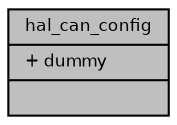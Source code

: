 digraph "hal_can_config"
{
  bgcolor="transparent";
  edge [fontname="Helvetica",fontsize="8",labelfontname="Helvetica",labelfontsize="8"];
  node [fontname="Helvetica",fontsize="8",shape=record];
  Node1 [label="{hal_can_config\n|+ dummy\l|}",height=0.2,width=0.4,color="black", fillcolor="grey75", style="filled", fontcolor="black"];
}
